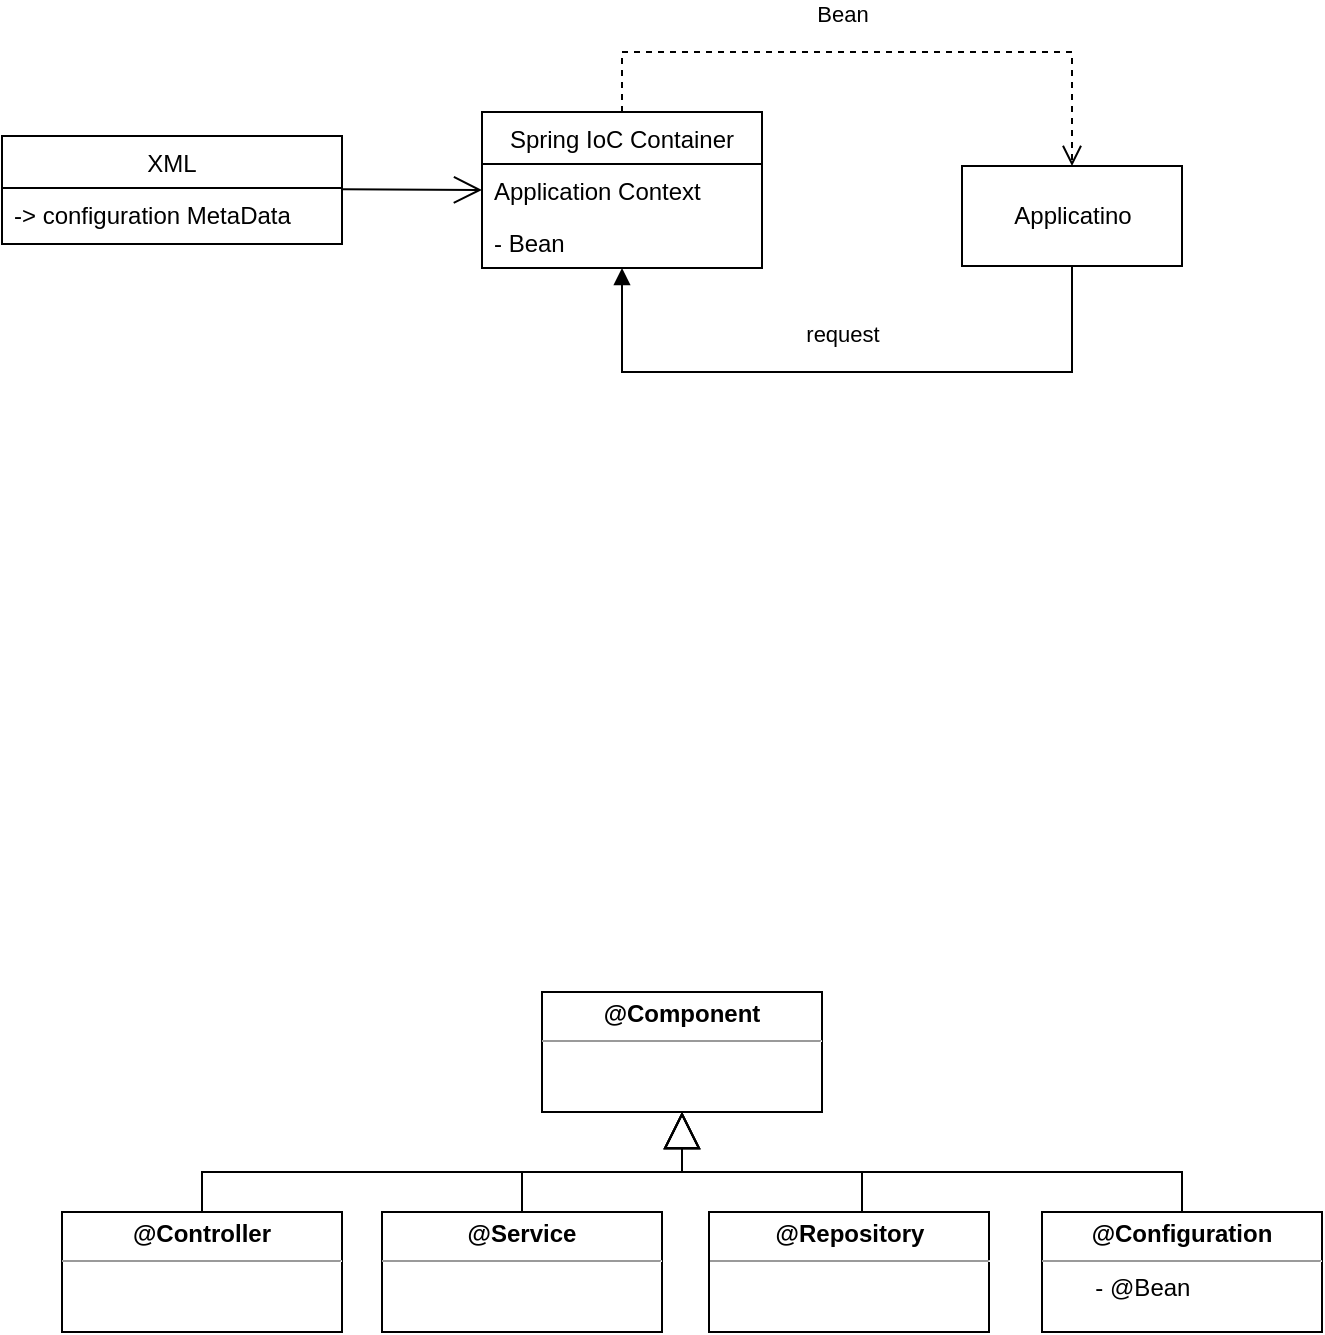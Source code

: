 <mxfile version="20.8.20" type="device" pages="2"><diagram id="C5RBs43oDa-KdzZeNtuy" name="Page-1"><mxGraphModel dx="654" dy="384" grid="1" gridSize="10" guides="1" tooltips="1" connect="1" arrows="1" fold="1" page="1" pageScale="1" pageWidth="827" pageHeight="1169" math="0" shadow="0"><root><mxCell id="WIyWlLk6GJQsqaUBKTNV-0"/><mxCell id="WIyWlLk6GJQsqaUBKTNV-1" parent="WIyWlLk6GJQsqaUBKTNV-0"/><mxCell id="3uDvy_xpXbIVR-wupM5V-0" value="XML" style="swimlane;fontStyle=0;childLayout=stackLayout;horizontal=1;startSize=26;fillColor=none;horizontalStack=0;resizeParent=1;resizeParentMax=0;resizeLast=0;collapsible=1;marginBottom=0;" vertex="1" parent="WIyWlLk6GJQsqaUBKTNV-1"><mxGeometry x="60" y="322" width="170" height="54" as="geometry"/></mxCell><mxCell id="3uDvy_xpXbIVR-wupM5V-1" value="-&gt; configuration MetaData" style="text;strokeColor=none;fillColor=none;align=left;verticalAlign=top;spacingLeft=4;spacingRight=4;overflow=hidden;rotatable=0;points=[[0,0.5],[1,0.5]];portConstraint=eastwest;" vertex="1" parent="3uDvy_xpXbIVR-wupM5V-0"><mxGeometry y="26" width="170" height="28" as="geometry"/></mxCell><mxCell id="3uDvy_xpXbIVR-wupM5V-13" value="Spring IoC Container" style="swimlane;fontStyle=0;childLayout=stackLayout;horizontal=1;startSize=26;fillColor=none;horizontalStack=0;resizeParent=1;resizeParentMax=0;resizeLast=0;collapsible=1;marginBottom=0;" vertex="1" parent="WIyWlLk6GJQsqaUBKTNV-1"><mxGeometry x="300" y="310" width="140" height="78" as="geometry"/></mxCell><mxCell id="3uDvy_xpXbIVR-wupM5V-14" value="Application Context" style="text;strokeColor=none;fillColor=none;align=left;verticalAlign=top;spacingLeft=4;spacingRight=4;overflow=hidden;rotatable=0;points=[[0,0.5],[1,0.5]];portConstraint=eastwest;" vertex="1" parent="3uDvy_xpXbIVR-wupM5V-13"><mxGeometry y="26" width="140" height="26" as="geometry"/></mxCell><mxCell id="3uDvy_xpXbIVR-wupM5V-25" value="" style="endArrow=open;endFill=1;endSize=12;html=1;rounded=0;" edge="1" parent="3uDvy_xpXbIVR-wupM5V-13"><mxGeometry width="160" relative="1" as="geometry"><mxPoint x="-70" y="38.66" as="sourcePoint"/><mxPoint y="39" as="targetPoint"/></mxGeometry></mxCell><mxCell id="3uDvy_xpXbIVR-wupM5V-16" value="- Bean&#10;" style="text;strokeColor=none;fillColor=none;align=left;verticalAlign=top;spacingLeft=4;spacingRight=4;overflow=hidden;rotatable=0;points=[[0,0.5],[1,0.5]];portConstraint=eastwest;" vertex="1" parent="3uDvy_xpXbIVR-wupM5V-13"><mxGeometry y="52" width="140" height="26" as="geometry"/></mxCell><mxCell id="3uDvy_xpXbIVR-wupM5V-21" value="Applicatino" style="html=1;" vertex="1" parent="WIyWlLk6GJQsqaUBKTNV-1"><mxGeometry x="540" y="337" width="110" height="50" as="geometry"/></mxCell><mxCell id="3uDvy_xpXbIVR-wupM5V-22" value="request" style="html=1;verticalAlign=bottom;endArrow=block;edgeStyle=elbowEdgeStyle;elbow=horizontal;curved=0;rounded=0;exitX=0.5;exitY=1;exitDx=0;exitDy=0;entryX=0.5;entryY=1;entryDx=0;entryDy=0;entryPerimeter=0;" edge="1" parent="WIyWlLk6GJQsqaUBKTNV-1" source="3uDvy_xpXbIVR-wupM5V-21" target="3uDvy_xpXbIVR-wupM5V-16"><mxGeometry x="0.018" y="-10" width="80" relative="1" as="geometry"><mxPoint x="500" y="420" as="sourcePoint"/><mxPoint x="580" y="420" as="targetPoint"/><Array as="points"><mxPoint x="480" y="440"/></Array><mxPoint as="offset"/></mxGeometry></mxCell><mxCell id="3uDvy_xpXbIVR-wupM5V-23" value="Bean" style="html=1;verticalAlign=bottom;endArrow=open;dashed=1;endSize=8;edgeStyle=elbowEdgeStyle;elbow=vertical;curved=0;rounded=0;exitX=0.5;exitY=0;exitDx=0;exitDy=0;entryX=0.5;entryY=0;entryDx=0;entryDy=0;" edge="1" parent="WIyWlLk6GJQsqaUBKTNV-1" source="3uDvy_xpXbIVR-wupM5V-13" target="3uDvy_xpXbIVR-wupM5V-21"><mxGeometry x="-0.103" y="10" relative="1" as="geometry"><mxPoint x="580" y="420" as="sourcePoint"/><mxPoint x="500" y="420" as="targetPoint"/><Array as="points"><mxPoint x="480" y="280"/></Array><mxPoint as="offset"/></mxGeometry></mxCell><mxCell id="3uDvy_xpXbIVR-wupM5V-26" value="&lt;p style=&quot;margin:0px;margin-top:4px;text-align:center;&quot;&gt;&lt;b&gt;@Component&lt;/b&gt;&lt;/p&gt;&lt;hr size=&quot;1&quot;&gt;&lt;div style=&quot;height:2px;&quot;&gt;&lt;/div&gt;" style="verticalAlign=top;align=left;overflow=fill;fontSize=12;fontFamily=Helvetica;html=1;" vertex="1" parent="WIyWlLk6GJQsqaUBKTNV-1"><mxGeometry x="330" y="750" width="140" height="60" as="geometry"/></mxCell><mxCell id="3uDvy_xpXbIVR-wupM5V-27" value="&lt;p style=&quot;margin:0px;margin-top:4px;text-align:center;&quot;&gt;&lt;b&gt;@Controller&lt;/b&gt;&lt;/p&gt;&lt;hr size=&quot;1&quot;&gt;&lt;div style=&quot;height:2px;&quot;&gt;&lt;/div&gt;" style="verticalAlign=top;align=left;overflow=fill;fontSize=12;fontFamily=Helvetica;html=1;" vertex="1" parent="WIyWlLk6GJQsqaUBKTNV-1"><mxGeometry x="90" y="860" width="140" height="60" as="geometry"/></mxCell><mxCell id="3uDvy_xpXbIVR-wupM5V-28" value="&lt;p style=&quot;margin:0px;margin-top:4px;text-align:center;&quot;&gt;&lt;b&gt;@Service&lt;/b&gt;&lt;/p&gt;&lt;hr size=&quot;1&quot;&gt;&lt;div style=&quot;height:2px;&quot;&gt;&lt;/div&gt;" style="verticalAlign=top;align=left;overflow=fill;fontSize=12;fontFamily=Helvetica;html=1;" vertex="1" parent="WIyWlLk6GJQsqaUBKTNV-1"><mxGeometry x="250" y="860" width="140" height="60" as="geometry"/></mxCell><mxCell id="3uDvy_xpXbIVR-wupM5V-29" value="&lt;p style=&quot;margin:0px;margin-top:4px;text-align:center;&quot;&gt;&lt;b&gt;@Repository&lt;/b&gt;&lt;/p&gt;&lt;hr size=&quot;1&quot;&gt;&lt;div style=&quot;height:2px;&quot;&gt;&lt;/div&gt;" style="verticalAlign=top;align=left;overflow=fill;fontSize=12;fontFamily=Helvetica;html=1;" vertex="1" parent="WIyWlLk6GJQsqaUBKTNV-1"><mxGeometry x="413.5" y="860" width="140" height="60" as="geometry"/></mxCell><mxCell id="3uDvy_xpXbIVR-wupM5V-30" value="&lt;p style=&quot;margin:0px;margin-top:4px;text-align:center;&quot;&gt;&lt;b&gt;@Configuration&lt;/b&gt;&lt;/p&gt;&lt;hr size=&quot;1&quot;&gt;&lt;div style=&quot;height:2px;&quot;&gt;&lt;span style=&quot;white-space: pre;&quot;&gt;&#9;&lt;/span&gt;- @Bean&lt;/div&gt;" style="verticalAlign=top;align=left;overflow=fill;fontSize=12;fontFamily=Helvetica;html=1;" vertex="1" parent="WIyWlLk6GJQsqaUBKTNV-1"><mxGeometry x="580" y="860" width="140" height="60" as="geometry"/></mxCell><mxCell id="3uDvy_xpXbIVR-wupM5V-32" value="" style="endArrow=block;endSize=16;endFill=0;html=1;rounded=0;entryX=0.5;entryY=1;entryDx=0;entryDy=0;exitX=0.5;exitY=0;exitDx=0;exitDy=0;" edge="1" parent="WIyWlLk6GJQsqaUBKTNV-1" source="3uDvy_xpXbIVR-wupM5V-27" target="3uDvy_xpXbIVR-wupM5V-26"><mxGeometry x="0.001" width="160" relative="1" as="geometry"><mxPoint x="160" y="840" as="sourcePoint"/><mxPoint x="320" y="840" as="targetPoint"/><Array as="points"><mxPoint x="160" y="840"/><mxPoint x="400" y="840"/></Array><mxPoint as="offset"/></mxGeometry></mxCell><mxCell id="3uDvy_xpXbIVR-wupM5V-33" value="" style="endArrow=block;endSize=16;endFill=0;html=1;rounded=0;entryX=0.5;entryY=1;entryDx=0;entryDy=0;exitX=0.5;exitY=0;exitDx=0;exitDy=0;" edge="1" parent="WIyWlLk6GJQsqaUBKTNV-1" target="3uDvy_xpXbIVR-wupM5V-26"><mxGeometry x="0.001" width="160" relative="1" as="geometry"><mxPoint x="320" y="860" as="sourcePoint"/><mxPoint x="560" y="810" as="targetPoint"/><Array as="points"><mxPoint x="320" y="840"/><mxPoint x="400" y="840"/></Array><mxPoint as="offset"/></mxGeometry></mxCell><mxCell id="3uDvy_xpXbIVR-wupM5V-34" value="" style="endArrow=block;endSize=16;endFill=0;html=1;rounded=0;exitX=0.5;exitY=0;exitDx=0;exitDy=0;" edge="1" parent="WIyWlLk6GJQsqaUBKTNV-1"><mxGeometry x="0.001" width="160" relative="1" as="geometry"><mxPoint x="490" y="860" as="sourcePoint"/><mxPoint x="400" y="810" as="targetPoint"/><Array as="points"><mxPoint x="490" y="840"/><mxPoint x="400" y="840"/></Array><mxPoint as="offset"/></mxGeometry></mxCell><mxCell id="3uDvy_xpXbIVR-wupM5V-35" value="" style="endArrow=block;endSize=16;endFill=0;html=1;rounded=0;exitX=0.5;exitY=0;exitDx=0;exitDy=0;" edge="1" parent="WIyWlLk6GJQsqaUBKTNV-1" source="3uDvy_xpXbIVR-wupM5V-30"><mxGeometry x="0.001" width="160" relative="1" as="geometry"><mxPoint x="650" y="840" as="sourcePoint"/><mxPoint x="400" y="810" as="targetPoint"/><Array as="points"><mxPoint x="650" y="840"/><mxPoint x="490" y="840"/><mxPoint x="430" y="840"/><mxPoint x="400" y="840"/></Array><mxPoint as="offset"/></mxGeometry></mxCell></root></mxGraphModel></diagram><diagram id="anp9r_ZqGdr4lToDW4V9" name="페이지-2"><mxGraphModel dx="654" dy="384" grid="1" gridSize="10" guides="1" tooltips="1" connect="1" arrows="1" fold="1" page="1" pageScale="1" pageWidth="827" pageHeight="1169" math="0" shadow="0"><root><mxCell id="0"/><mxCell id="1" parent="0"/><mxCell id="Ekv9PJXMsXyZrGP-PThf-1" value="A" style="swimlane;fontStyle=0;childLayout=stackLayout;horizontal=1;startSize=26;fillColor=none;horizontalStack=0;resizeParent=1;resizeParentMax=0;resizeLast=0;collapsible=1;marginBottom=0;" vertex="1" parent="1"><mxGeometry x="274" y="120" width="140" height="112" as="geometry"/></mxCell><mxCell id="Ekv9PJXMsXyZrGP-PThf-2" value="- b : B" style="text;strokeColor=none;fillColor=none;align=left;verticalAlign=top;spacingLeft=4;spacingRight=4;overflow=hidden;rotatable=0;points=[[0,0.5],[1,0.5]];portConstraint=eastwest;" vertex="1" parent="Ekv9PJXMsXyZrGP-PThf-1"><mxGeometry y="26" width="140" height="26" as="geometry"/></mxCell><mxCell id="Ekv9PJXMsXyZrGP-PThf-17" value="" style="line;strokeWidth=1;fillColor=none;align=left;verticalAlign=middle;spacingTop=-1;spacingLeft=3;spacingRight=3;rotatable=0;labelPosition=right;points=[];portConstraint=eastwest;strokeColor=inherit;" vertex="1" parent="Ekv9PJXMsXyZrGP-PThf-1"><mxGeometry y="52" width="140" height="8" as="geometry"/></mxCell><mxCell id="Ekv9PJXMsXyZrGP-PThf-3" value="+ getB(): b" style="text;strokeColor=none;fillColor=none;align=left;verticalAlign=top;spacingLeft=4;spacingRight=4;overflow=hidden;rotatable=0;points=[[0,0.5],[1,0.5]];portConstraint=eastwest;" vertex="1" parent="Ekv9PJXMsXyZrGP-PThf-1"><mxGeometry y="60" width="140" height="26" as="geometry"/></mxCell><mxCell id="Ekv9PJXMsXyZrGP-PThf-4" value="+ setB(B b): void" style="text;strokeColor=none;fillColor=none;align=left;verticalAlign=top;spacingLeft=4;spacingRight=4;overflow=hidden;rotatable=0;points=[[0,0.5],[1,0.5]];portConstraint=eastwest;" vertex="1" parent="Ekv9PJXMsXyZrGP-PThf-1"><mxGeometry y="86" width="140" height="26" as="geometry"/></mxCell><mxCell id="Ekv9PJXMsXyZrGP-PThf-9" value="B" style="swimlane;fontStyle=0;childLayout=stackLayout;horizontal=1;startSize=26;fillColor=none;horizontalStack=0;resizeParent=1;resizeParentMax=0;resizeLast=0;collapsible=1;marginBottom=0;" vertex="1" parent="1"><mxGeometry x="510" y="120" width="140" height="104" as="geometry"/></mxCell><mxCell id="Ekv9PJXMsXyZrGP-PThf-10" value=" " style="text;strokeColor=none;fillColor=none;align=left;verticalAlign=top;spacingLeft=4;spacingRight=4;overflow=hidden;rotatable=0;points=[[0,0.5],[1,0.5]];portConstraint=eastwest;" vertex="1" parent="Ekv9PJXMsXyZrGP-PThf-9"><mxGeometry y="26" width="140" height="26" as="geometry"/></mxCell><mxCell id="Ekv9PJXMsXyZrGP-PThf-11" value=" " style="text;strokeColor=none;fillColor=none;align=left;verticalAlign=top;spacingLeft=4;spacingRight=4;overflow=hidden;rotatable=0;points=[[0,0.5],[1,0.5]];portConstraint=eastwest;" vertex="1" parent="Ekv9PJXMsXyZrGP-PThf-9"><mxGeometry y="52" width="140" height="26" as="geometry"/></mxCell><mxCell id="Ekv9PJXMsXyZrGP-PThf-12" value=" " style="text;strokeColor=none;fillColor=none;align=left;verticalAlign=top;spacingLeft=4;spacingRight=4;overflow=hidden;rotatable=0;points=[[0,0.5],[1,0.5]];portConstraint=eastwest;" vertex="1" parent="Ekv9PJXMsXyZrGP-PThf-9"><mxGeometry y="78" width="140" height="26" as="geometry"/></mxCell><mxCell id="Ekv9PJXMsXyZrGP-PThf-15" value="Use" style="endArrow=open;endSize=12;dashed=1;html=1;rounded=0;entryX=-0.021;entryY=-0.115;entryDx=0;entryDy=0;entryPerimeter=0;exitX=1;exitY=0.923;exitDx=0;exitDy=0;exitPerimeter=0;" edge="1" parent="1" source="Ekv9PJXMsXyZrGP-PThf-2" target="Ekv9PJXMsXyZrGP-PThf-11"><mxGeometry width="160" relative="1" as="geometry"><mxPoint x="440" y="170" as="sourcePoint"/><mxPoint x="490" y="170" as="targetPoint"/></mxGeometry></mxCell></root></mxGraphModel></diagram></mxfile>
